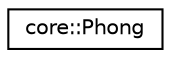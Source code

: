 digraph "Graphical Class Hierarchy"
{
 // LATEX_PDF_SIZE
  edge [fontname="Helvetica",fontsize="10",labelfontname="Helvetica",labelfontsize="10"];
  node [fontname="Helvetica",fontsize="10",shape=record];
  rankdir="LR";
  Node0 [label="core::Phong",height=0.2,width=0.4,color="black", fillcolor="white", style="filled",URL="$d4/d83/structcore_1_1Phong.html",tooltip=" "];
}
